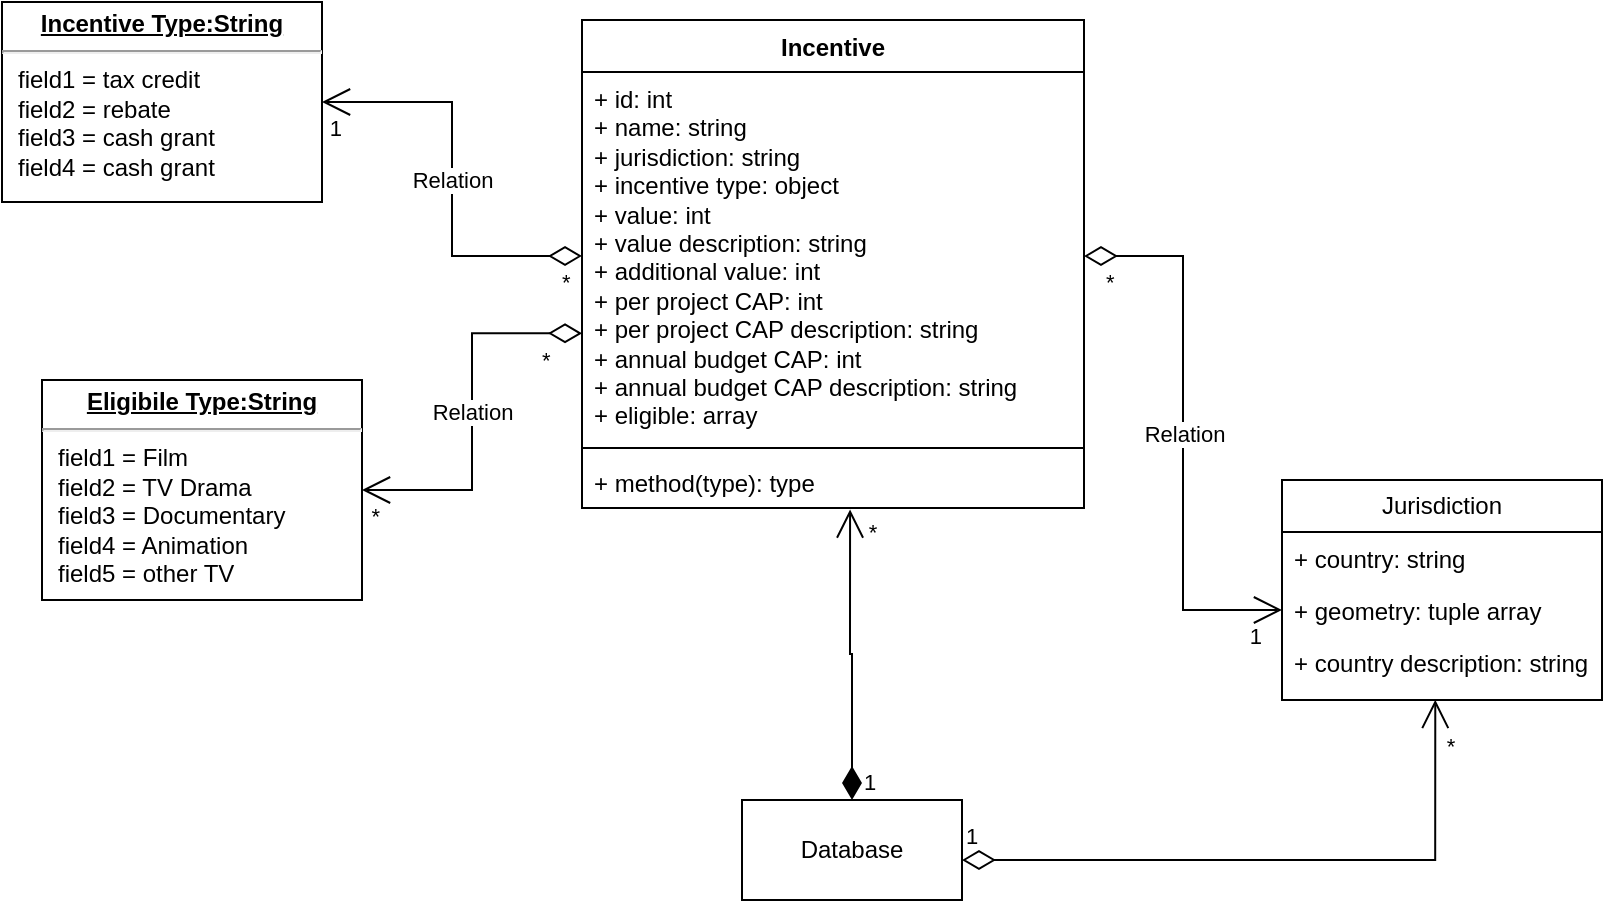 <mxfile version="21.6.8" type="github">
  <diagram name="Page-1" id="gJ6RrUpg776quc1VQ1CN">
    <mxGraphModel dx="2280" dy="1553" grid="1" gridSize="10" guides="1" tooltips="1" connect="1" arrows="1" fold="1" page="1" pageScale="1" pageWidth="850" pageHeight="1100" math="0" shadow="0">
      <root>
        <mxCell id="0" />
        <mxCell id="1" parent="0" />
        <mxCell id="aVorhBylGuQE7SIDdrWQ-6" value="Incentive" style="swimlane;fontStyle=1;align=center;verticalAlign=top;childLayout=stackLayout;horizontal=1;startSize=26;horizontalStack=0;resizeParent=1;resizeParentMax=0;resizeLast=0;collapsible=1;marginBottom=0;whiteSpace=wrap;html=1;" parent="1" vertex="1">
          <mxGeometry x="360" y="160" width="251" height="244" as="geometry" />
        </mxCell>
        <mxCell id="aVorhBylGuQE7SIDdrWQ-7" value="+ id: int&lt;br&gt;+ name: string&lt;br&gt;+ jurisdiction: string&lt;br&gt;+ incentive type: object&lt;br&gt;+ value: int&lt;br&gt;+ value description: string&lt;br&gt;+ additional value: int&lt;br&gt;+ per project CAP: int&lt;br&gt;+ per project CAP description: string&lt;br&gt;+ annual budget CAP: int&lt;br&gt;+ annual budget CAP description: string&lt;br&gt;+ eligible: array" style="text;strokeColor=none;fillColor=none;align=left;verticalAlign=top;spacingLeft=4;spacingRight=4;overflow=hidden;rotatable=0;points=[[0,0.5],[1,0.5]];portConstraint=eastwest;whiteSpace=wrap;html=1;" parent="aVorhBylGuQE7SIDdrWQ-6" vertex="1">
          <mxGeometry y="26" width="251" height="184" as="geometry" />
        </mxCell>
        <mxCell id="aVorhBylGuQE7SIDdrWQ-8" value="" style="line;strokeWidth=1;fillColor=none;align=left;verticalAlign=middle;spacingTop=-1;spacingLeft=3;spacingRight=3;rotatable=0;labelPosition=right;points=[];portConstraint=eastwest;strokeColor=inherit;" parent="aVorhBylGuQE7SIDdrWQ-6" vertex="1">
          <mxGeometry y="210" width="251" height="8" as="geometry" />
        </mxCell>
        <mxCell id="aVorhBylGuQE7SIDdrWQ-9" value="+ method(type): type" style="text;strokeColor=none;fillColor=none;align=left;verticalAlign=top;spacingLeft=4;spacingRight=4;overflow=hidden;rotatable=0;points=[[0,0.5],[1,0.5]];portConstraint=eastwest;whiteSpace=wrap;html=1;" parent="aVorhBylGuQE7SIDdrWQ-6" vertex="1">
          <mxGeometry y="218" width="251" height="26" as="geometry" />
        </mxCell>
        <mxCell id="aVorhBylGuQE7SIDdrWQ-10" value="&lt;p style=&quot;margin:0px;margin-top:4px;text-align:center;text-decoration:underline;&quot;&gt;&lt;b&gt;Incentive Type:String&lt;/b&gt;&lt;/p&gt;&lt;hr&gt;&lt;p style=&quot;margin:0px;margin-left:8px;&quot;&gt;field1 = tax credit&lt;br&gt;field2 = rebate&lt;br&gt;field3 = cash grant&lt;/p&gt;&lt;p style=&quot;margin:0px;margin-left:8px;&quot;&gt;field4 = cash grant&lt;br&gt;&lt;/p&gt;" style="verticalAlign=top;align=left;overflow=fill;fontSize=12;fontFamily=Helvetica;html=1;whiteSpace=wrap;" parent="1" vertex="1">
          <mxGeometry x="70" y="151" width="160" height="100" as="geometry" />
        </mxCell>
        <mxCell id="CVD-ziYhFBHCq8wCoR1G-1" value="&lt;p style=&quot;margin:0px;margin-top:4px;text-align:center;text-decoration:underline;&quot;&gt;&lt;b&gt;Eligibile Type:String&lt;/b&gt;&lt;/p&gt;&lt;hr&gt;&lt;p style=&quot;margin:0px;margin-left:8px;&quot;&gt;field1 = Film&lt;br&gt;field2 = TV Drama&lt;br&gt;field3 = Documentary&lt;/p&gt;&lt;p style=&quot;margin:0px;margin-left:8px;&quot;&gt;field4 = Animation&lt;br&gt;&lt;/p&gt;&lt;p style=&quot;margin:0px;margin-left:8px;&quot;&gt;field5 = other TV&lt;/p&gt;" style="verticalAlign=top;align=left;overflow=fill;fontSize=12;fontFamily=Helvetica;html=1;whiteSpace=wrap;" vertex="1" parent="1">
          <mxGeometry x="90" y="340" width="160" height="110" as="geometry" />
        </mxCell>
        <mxCell id="CVD-ziYhFBHCq8wCoR1G-5" value="Relation" style="endArrow=open;html=1;endSize=12;startArrow=diamondThin;startSize=14;startFill=0;edgeStyle=orthogonalEdgeStyle;rounded=0;entryX=1;entryY=0.5;entryDx=0;entryDy=0;" edge="1" parent="1" source="aVorhBylGuQE7SIDdrWQ-7" target="aVorhBylGuQE7SIDdrWQ-10">
          <mxGeometry relative="1" as="geometry">
            <mxPoint x="370" y="330" as="sourcePoint" />
            <mxPoint x="290" y="250" as="targetPoint" />
          </mxGeometry>
        </mxCell>
        <mxCell id="CVD-ziYhFBHCq8wCoR1G-6" value="*" style="edgeLabel;resizable=0;html=1;align=left;verticalAlign=top;" connectable="0" vertex="1" parent="CVD-ziYhFBHCq8wCoR1G-5">
          <mxGeometry x="-1" relative="1" as="geometry">
            <mxPoint x="-12" as="offset" />
          </mxGeometry>
        </mxCell>
        <mxCell id="CVD-ziYhFBHCq8wCoR1G-7" value="1" style="edgeLabel;resizable=0;html=1;align=right;verticalAlign=top;" connectable="0" vertex="1" parent="CVD-ziYhFBHCq8wCoR1G-5">
          <mxGeometry x="1" relative="1" as="geometry">
            <mxPoint x="10" as="offset" />
          </mxGeometry>
        </mxCell>
        <mxCell id="CVD-ziYhFBHCq8wCoR1G-10" value="Relation" style="endArrow=open;html=1;endSize=12;startArrow=diamondThin;startSize=14;startFill=0;edgeStyle=orthogonalEdgeStyle;rounded=0;entryX=1;entryY=0.5;entryDx=0;entryDy=0;exitX=0;exitY=0.71;exitDx=0;exitDy=0;exitPerimeter=0;" edge="1" parent="1" source="aVorhBylGuQE7SIDdrWQ-7" target="CVD-ziYhFBHCq8wCoR1G-1">
          <mxGeometry relative="1" as="geometry">
            <mxPoint x="452" y="390" as="sourcePoint" />
            <mxPoint x="300.0" y="514" as="targetPoint" />
          </mxGeometry>
        </mxCell>
        <mxCell id="CVD-ziYhFBHCq8wCoR1G-11" value="*" style="edgeLabel;resizable=0;html=1;align=left;verticalAlign=top;" connectable="0" vertex="1" parent="CVD-ziYhFBHCq8wCoR1G-10">
          <mxGeometry x="-1" relative="1" as="geometry">
            <mxPoint x="-22" as="offset" />
          </mxGeometry>
        </mxCell>
        <mxCell id="CVD-ziYhFBHCq8wCoR1G-12" value="*" style="edgeLabel;resizable=0;html=1;align=right;verticalAlign=top;" connectable="0" vertex="1" parent="CVD-ziYhFBHCq8wCoR1G-10">
          <mxGeometry x="1" relative="1" as="geometry">
            <mxPoint x="10" as="offset" />
          </mxGeometry>
        </mxCell>
        <mxCell id="CVD-ziYhFBHCq8wCoR1G-14" value="Database" style="html=1;whiteSpace=wrap;" vertex="1" parent="1">
          <mxGeometry x="440" y="550" width="110" height="50" as="geometry" />
        </mxCell>
        <mxCell id="CVD-ziYhFBHCq8wCoR1G-16" value="1" style="endArrow=open;html=1;endSize=12;startArrow=diamondThin;startSize=14;startFill=1;edgeStyle=orthogonalEdgeStyle;align=left;verticalAlign=bottom;rounded=0;entryX=0.534;entryY=1.03;entryDx=0;entryDy=0;entryPerimeter=0;exitX=0.5;exitY=0;exitDx=0;exitDy=0;" edge="1" parent="1" source="CVD-ziYhFBHCq8wCoR1G-14" target="aVorhBylGuQE7SIDdrWQ-9">
          <mxGeometry x="-1" y="-4" relative="1" as="geometry">
            <mxPoint x="539" y="499.58" as="sourcePoint" />
            <mxPoint x="555.998" y="326.996" as="targetPoint" />
            <mxPoint as="offset" />
          </mxGeometry>
        </mxCell>
        <mxCell id="CVD-ziYhFBHCq8wCoR1G-17" value="*" style="edgeLabel;html=1;align=center;verticalAlign=middle;resizable=0;points=[];" vertex="1" connectable="0" parent="CVD-ziYhFBHCq8wCoR1G-16">
          <mxGeometry x="0.862" y="-6" relative="1" as="geometry">
            <mxPoint x="5" y="1" as="offset" />
          </mxGeometry>
        </mxCell>
        <mxCell id="CVD-ziYhFBHCq8wCoR1G-18" value="Jurisdiction" style="swimlane;fontStyle=0;childLayout=stackLayout;horizontal=1;startSize=26;fillColor=none;horizontalStack=0;resizeParent=1;resizeParentMax=0;resizeLast=0;collapsible=1;marginBottom=0;whiteSpace=wrap;html=1;" vertex="1" parent="1">
          <mxGeometry x="710" y="390" width="160" height="110" as="geometry" />
        </mxCell>
        <mxCell id="CVD-ziYhFBHCq8wCoR1G-19" value="+ country: string" style="text;strokeColor=none;fillColor=none;align=left;verticalAlign=top;spacingLeft=4;spacingRight=4;overflow=hidden;rotatable=0;points=[[0,0.5],[1,0.5]];portConstraint=eastwest;whiteSpace=wrap;html=1;" vertex="1" parent="CVD-ziYhFBHCq8wCoR1G-18">
          <mxGeometry y="26" width="160" height="26" as="geometry" />
        </mxCell>
        <mxCell id="CVD-ziYhFBHCq8wCoR1G-20" value="+ geometry: tuple array" style="text;strokeColor=none;fillColor=none;align=left;verticalAlign=top;spacingLeft=4;spacingRight=4;overflow=hidden;rotatable=0;points=[[0,0.5],[1,0.5]];portConstraint=eastwest;whiteSpace=wrap;html=1;" vertex="1" parent="CVD-ziYhFBHCq8wCoR1G-18">
          <mxGeometry y="52" width="160" height="26" as="geometry" />
        </mxCell>
        <mxCell id="CVD-ziYhFBHCq8wCoR1G-21" value="+ country description: string" style="text;strokeColor=none;fillColor=none;align=left;verticalAlign=top;spacingLeft=4;spacingRight=4;overflow=hidden;rotatable=0;points=[[0,0.5],[1,0.5]];portConstraint=eastwest;whiteSpace=wrap;html=1;" vertex="1" parent="CVD-ziYhFBHCq8wCoR1G-18">
          <mxGeometry y="78" width="160" height="32" as="geometry" />
        </mxCell>
        <mxCell id="CVD-ziYhFBHCq8wCoR1G-22" value="Relation" style="endArrow=open;html=1;endSize=12;startArrow=diamondThin;startSize=14;startFill=0;edgeStyle=orthogonalEdgeStyle;rounded=0;exitX=1;exitY=0.5;exitDx=0;exitDy=0;entryX=0;entryY=0.5;entryDx=0;entryDy=0;" edge="1" parent="1" source="aVorhBylGuQE7SIDdrWQ-7" target="CVD-ziYhFBHCq8wCoR1G-20">
          <mxGeometry relative="1" as="geometry">
            <mxPoint x="770" y="414" as="sourcePoint" />
            <mxPoint x="650" y="290" as="targetPoint" />
          </mxGeometry>
        </mxCell>
        <mxCell id="CVD-ziYhFBHCq8wCoR1G-23" value="*" style="edgeLabel;resizable=0;html=1;align=left;verticalAlign=top;" connectable="0" vertex="1" parent="CVD-ziYhFBHCq8wCoR1G-22">
          <mxGeometry x="-1" relative="1" as="geometry">
            <mxPoint x="9" as="offset" />
          </mxGeometry>
        </mxCell>
        <mxCell id="CVD-ziYhFBHCq8wCoR1G-24" value="1" style="edgeLabel;resizable=0;html=1;align=right;verticalAlign=top;" connectable="0" vertex="1" parent="CVD-ziYhFBHCq8wCoR1G-22">
          <mxGeometry x="1" relative="1" as="geometry">
            <mxPoint x="-10" as="offset" />
          </mxGeometry>
        </mxCell>
        <mxCell id="CVD-ziYhFBHCq8wCoR1G-29" value="1" style="endArrow=open;html=1;endSize=12;startArrow=diamondThin;startSize=14;startFill=0;edgeStyle=orthogonalEdgeStyle;align=left;verticalAlign=bottom;rounded=0;entryX=0.479;entryY=0.998;entryDx=0;entryDy=0;entryPerimeter=0;" edge="1" parent="1" target="CVD-ziYhFBHCq8wCoR1G-21">
          <mxGeometry x="-1" y="3" relative="1" as="geometry">
            <mxPoint x="550" y="580" as="sourcePoint" />
            <mxPoint x="710" y="580" as="targetPoint" />
            <Array as="points">
              <mxPoint x="787" y="580" />
            </Array>
          </mxGeometry>
        </mxCell>
        <mxCell id="CVD-ziYhFBHCq8wCoR1G-31" value="*" style="edgeLabel;html=1;align=center;verticalAlign=middle;resizable=0;points=[];" vertex="1" connectable="0" parent="CVD-ziYhFBHCq8wCoR1G-29">
          <mxGeometry x="0.983" relative="1" as="geometry">
            <mxPoint x="7" y="20" as="offset" />
          </mxGeometry>
        </mxCell>
      </root>
    </mxGraphModel>
  </diagram>
</mxfile>
